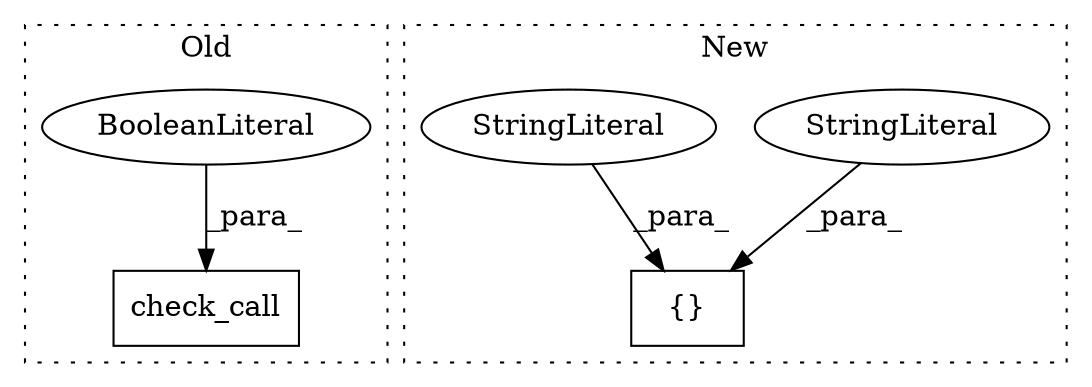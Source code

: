 digraph G {
subgraph cluster0 {
1 [label="check_call" a="32" s="136,151" l="11,1" shape="box"];
4 [label="BooleanLiteral" a="9" s="147" l="4" shape="ellipse"];
label = "Old";
style="dotted";
}
subgraph cluster1 {
2 [label="{}" a="4" s="192,252" l="1,1" shape="box"];
3 [label="StringLiteral" a="45" s="208" l="4" shape="ellipse"];
5 [label="StringLiteral" a="45" s="213" l="5" shape="ellipse"];
label = "New";
style="dotted";
}
3 -> 2 [label="_para_"];
4 -> 1 [label="_para_"];
5 -> 2 [label="_para_"];
}
